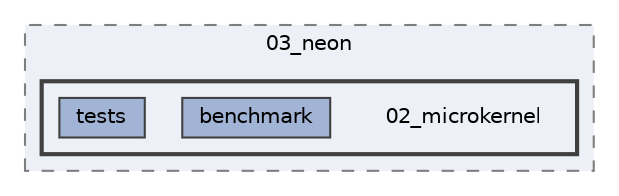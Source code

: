 digraph "/home/runner/work/machine-learning-compilers/machine-learning-compilers/src/submissions/03_neon/02_microkernel"
{
 // LATEX_PDF_SIZE
  bgcolor="transparent";
  edge [fontname=Helvetica,fontsize=10,labelfontname=Helvetica,labelfontsize=10];
  node [fontname=Helvetica,fontsize=10,shape=box,height=0.2,width=0.4];
  compound=true
  subgraph clusterdir_b2c563f7bf427f5a0c17c9a95cb1f2fd {
    graph [ bgcolor="#edf0f7", pencolor="grey50", label="03_neon", fontname=Helvetica,fontsize=10 style="filled,dashed", URL="dir_b2c563f7bf427f5a0c17c9a95cb1f2fd.html",tooltip=""]
  subgraph clusterdir_e6eb231c0e4101fda6c4d8d8fac3babc {
    graph [ bgcolor="#edf0f7", pencolor="grey25", label="", fontname=Helvetica,fontsize=10 style="filled,bold", URL="dir_e6eb231c0e4101fda6c4d8d8fac3babc.html",tooltip=""]
    dir_e6eb231c0e4101fda6c4d8d8fac3babc [shape=plaintext, label="02_microkernel"];
  dir_d5427c8d199f1e3962233e4ae426a516 [label="benchmark", fillcolor="#a2b4d6", color="grey25", style="filled", URL="dir_d5427c8d199f1e3962233e4ae426a516.html",tooltip=""];
  dir_0368d9aa12c340e330b73559723964af [label="tests", fillcolor="#a2b4d6", color="grey25", style="filled", URL="dir_0368d9aa12c340e330b73559723964af.html",tooltip=""];
  }
  }
}
